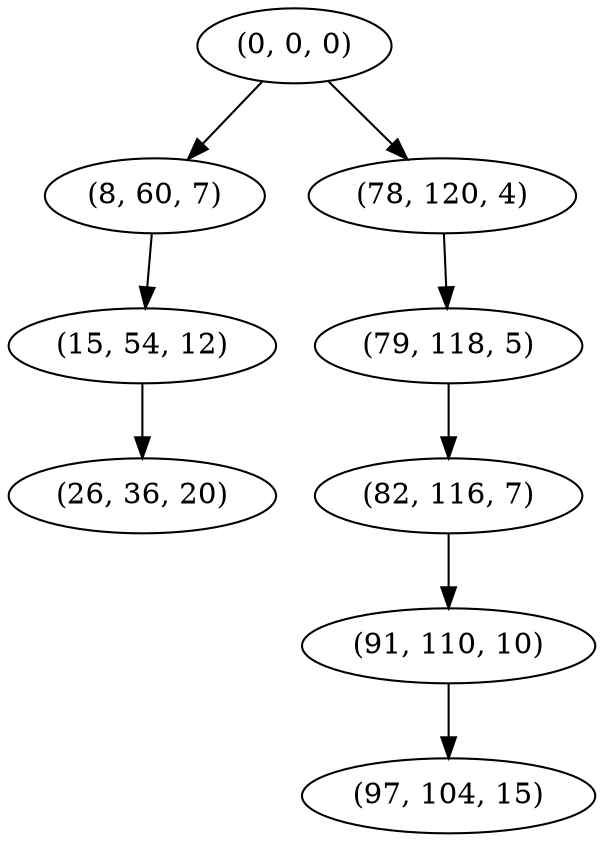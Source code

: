digraph tree {
    "(0, 0, 0)";
    "(8, 60, 7)";
    "(15, 54, 12)";
    "(26, 36, 20)";
    "(78, 120, 4)";
    "(79, 118, 5)";
    "(82, 116, 7)";
    "(91, 110, 10)";
    "(97, 104, 15)";
    "(0, 0, 0)" -> "(8, 60, 7)";
    "(0, 0, 0)" -> "(78, 120, 4)";
    "(8, 60, 7)" -> "(15, 54, 12)";
    "(15, 54, 12)" -> "(26, 36, 20)";
    "(78, 120, 4)" -> "(79, 118, 5)";
    "(79, 118, 5)" -> "(82, 116, 7)";
    "(82, 116, 7)" -> "(91, 110, 10)";
    "(91, 110, 10)" -> "(97, 104, 15)";
}
